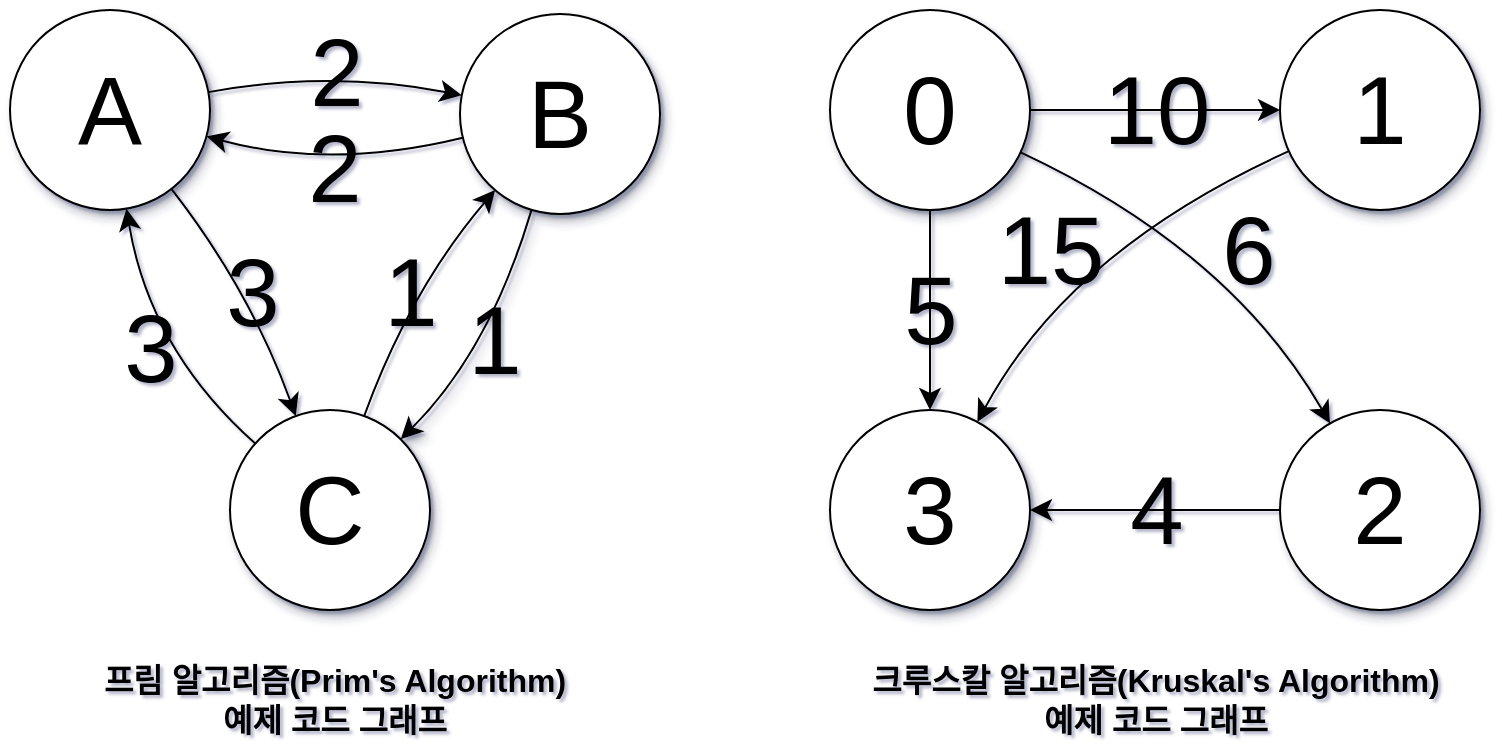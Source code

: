 <mxfile version="22.1.21" type="github">
  <diagram name="페이지-1" id="e2dnb9RbU7cHZ2Tvxpx3">
    <mxGraphModel dx="472" dy="1767" grid="1" gridSize="10" guides="1" tooltips="1" connect="1" arrows="1" fold="1" page="1" pageScale="1" pageWidth="1169" pageHeight="827" background="none" math="1" shadow="1">
      <root>
        <mxCell id="0" />
        <mxCell id="1" parent="0" />
        <mxCell id="pIZfQHpA2MAFJUIc0TaR-1" value="프림 알고리즘(Prim&#39;s Algorithm)&lt;br&gt;예제 코드 그래프" style="text;html=1;strokeColor=none;fillColor=none;align=center;verticalAlign=middle;whiteSpace=wrap;rounded=0;fontSize=16;fontStyle=1" vertex="1" parent="1">
          <mxGeometry x="71.25" y="-470" width="242.5" height="30" as="geometry" />
        </mxCell>
        <mxCell id="pIZfQHpA2MAFJUIc0TaR-2" value="" style="group" vertex="1" connectable="0" parent="1">
          <mxGeometry x="30" y="-800" width="325" height="300" as="geometry" />
        </mxCell>
        <mxCell id="RmN-pXjXn13laRJ7N7Ob-1" value="A" style="ellipse;whiteSpace=wrap;html=1;fontSize=48;labelBackgroundColor=none;shadow=1;" parent="pIZfQHpA2MAFJUIc0TaR-2" vertex="1">
          <mxGeometry width="100" height="100" as="geometry" />
        </mxCell>
        <mxCell id="RmN-pXjXn13laRJ7N7Ob-13" value="2" style="edgeStyle=none;curved=1;rounded=0;orthogonalLoop=1;jettySize=auto;html=1;fontSize=48;startSize=8;endSize=8;labelBackgroundColor=none;" parent="pIZfQHpA2MAFJUIc0TaR-2" source="RmN-pXjXn13laRJ7N7Ob-2" target="RmN-pXjXn13laRJ7N7Ob-1" edge="1">
          <mxGeometry relative="1" as="geometry">
            <Array as="points">
              <mxPoint x="160" y="80" />
            </Array>
          </mxGeometry>
        </mxCell>
        <mxCell id="RmN-pXjXn13laRJ7N7Ob-2" value="B" style="ellipse;whiteSpace=wrap;html=1;fontSize=48;labelBackgroundColor=none;shadow=1;" parent="pIZfQHpA2MAFJUIc0TaR-2" vertex="1">
          <mxGeometry x="225" y="2" width="100" height="100" as="geometry" />
        </mxCell>
        <mxCell id="RmN-pXjXn13laRJ7N7Ob-12" value="2" style="edgeStyle=none;curved=1;rounded=0;orthogonalLoop=1;jettySize=auto;html=1;fontSize=48;startSize=8;endSize=8;labelBackgroundColor=none;" parent="pIZfQHpA2MAFJUIc0TaR-2" source="RmN-pXjXn13laRJ7N7Ob-1" target="RmN-pXjXn13laRJ7N7Ob-2" edge="1">
          <mxGeometry relative="1" as="geometry">
            <Array as="points">
              <mxPoint x="160" y="30" />
            </Array>
          </mxGeometry>
        </mxCell>
        <mxCell id="RmN-pXjXn13laRJ7N7Ob-10" value="3" style="edgeStyle=none;curved=1;rounded=0;orthogonalLoop=1;jettySize=auto;html=1;fontSize=48;startSize=8;endSize=8;labelBackgroundColor=none;" parent="pIZfQHpA2MAFJUIc0TaR-2" source="RmN-pXjXn13laRJ7N7Ob-5" target="RmN-pXjXn13laRJ7N7Ob-1" edge="1">
          <mxGeometry relative="1" as="geometry">
            <Array as="points">
              <mxPoint x="70" y="170" />
            </Array>
          </mxGeometry>
        </mxCell>
        <mxCell id="RmN-pXjXn13laRJ7N7Ob-11" value="1" style="edgeStyle=none;curved=1;rounded=0;orthogonalLoop=1;jettySize=auto;html=1;fontSize=48;startSize=8;endSize=8;labelBackgroundColor=none;" parent="pIZfQHpA2MAFJUIc0TaR-2" source="RmN-pXjXn13laRJ7N7Ob-5" target="RmN-pXjXn13laRJ7N7Ob-2" edge="1">
          <mxGeometry relative="1" as="geometry">
            <Array as="points">
              <mxPoint x="200" y="140" />
            </Array>
          </mxGeometry>
        </mxCell>
        <mxCell id="RmN-pXjXn13laRJ7N7Ob-5" value="C" style="ellipse;whiteSpace=wrap;html=1;fontSize=48;labelBackgroundColor=none;shadow=1;" parent="pIZfQHpA2MAFJUIc0TaR-2" vertex="1">
          <mxGeometry x="110" y="200" width="100" height="100" as="geometry" />
        </mxCell>
        <mxCell id="RmN-pXjXn13laRJ7N7Ob-9" value="3" style="edgeStyle=none;curved=1;rounded=0;orthogonalLoop=1;jettySize=auto;html=1;fontSize=48;startSize=8;endSize=8;labelBackgroundColor=none;" parent="pIZfQHpA2MAFJUIc0TaR-2" source="RmN-pXjXn13laRJ7N7Ob-1" target="RmN-pXjXn13laRJ7N7Ob-5" edge="1">
          <mxGeometry relative="1" as="geometry">
            <Array as="points">
              <mxPoint x="120" y="140" />
            </Array>
          </mxGeometry>
        </mxCell>
        <mxCell id="RmN-pXjXn13laRJ7N7Ob-6" value="1" style="edgeStyle=none;curved=1;rounded=0;orthogonalLoop=1;jettySize=auto;html=1;fontSize=48;startSize=8;endSize=8;labelBackgroundColor=none;shadow=1;" parent="pIZfQHpA2MAFJUIc0TaR-2" source="RmN-pXjXn13laRJ7N7Ob-2" target="RmN-pXjXn13laRJ7N7Ob-5" edge="1">
          <mxGeometry x="-0.008" relative="1" as="geometry">
            <mxPoint x="90" y="160" as="sourcePoint" />
            <mxPoint x="215" y="161" as="targetPoint" />
            <Array as="points">
              <mxPoint x="240" y="170" />
            </Array>
            <mxPoint as="offset" />
          </mxGeometry>
        </mxCell>
        <mxCell id="pIZfQHpA2MAFJUIc0TaR-13" value="크루스칼 알고리즘(Kruskal&#39;s Algorithm)&lt;br&gt;예제 코드 그래프" style="text;html=1;strokeColor=none;fillColor=none;align=center;verticalAlign=middle;whiteSpace=wrap;rounded=0;fontSize=16;fontStyle=1" vertex="1" parent="1">
          <mxGeometry x="450.63" y="-470" width="303.75" height="30" as="geometry" />
        </mxCell>
        <mxCell id="pIZfQHpA2MAFJUIc0TaR-17" value="10" style="edgeStyle=none;curved=1;rounded=0;orthogonalLoop=1;jettySize=auto;html=1;fontSize=48;startSize=8;endSize=8;labelBackgroundColor=none;fontColor=default;" edge="1" parent="1" source="pIZfQHpA2MAFJUIc0TaR-4" target="pIZfQHpA2MAFJUIc0TaR-6">
          <mxGeometry x="0.008" relative="1" as="geometry">
            <mxPoint as="offset" />
          </mxGeometry>
        </mxCell>
        <mxCell id="pIZfQHpA2MAFJUIc0TaR-18" value="6" style="edgeStyle=none;curved=1;rounded=0;orthogonalLoop=1;jettySize=auto;html=1;fontSize=48;startSize=8;endSize=8;labelBackgroundColor=none;fontColor=default;" edge="1" parent="1" source="pIZfQHpA2MAFJUIc0TaR-4" target="pIZfQHpA2MAFJUIc0TaR-14">
          <mxGeometry x="0.118" y="9" relative="1" as="geometry">
            <Array as="points">
              <mxPoint x="640" y="-680" />
            </Array>
            <mxPoint x="-1" as="offset" />
          </mxGeometry>
        </mxCell>
        <mxCell id="pIZfQHpA2MAFJUIc0TaR-19" value="5" style="edgeStyle=none;curved=1;rounded=0;orthogonalLoop=1;jettySize=auto;html=1;fontSize=48;startSize=8;endSize=8;labelBackgroundColor=none;fontColor=default;" edge="1" parent="1" source="pIZfQHpA2MAFJUIc0TaR-4" target="pIZfQHpA2MAFJUIc0TaR-10">
          <mxGeometry relative="1" as="geometry" />
        </mxCell>
        <mxCell id="pIZfQHpA2MAFJUIc0TaR-4" value="0" style="ellipse;whiteSpace=wrap;html=1;fontSize=48;labelBackgroundColor=none;shadow=1;" vertex="1" parent="1">
          <mxGeometry x="440" y="-800" width="100" height="100" as="geometry" />
        </mxCell>
        <mxCell id="pIZfQHpA2MAFJUIc0TaR-20" value="15" style="edgeStyle=none;curved=1;rounded=0;orthogonalLoop=1;jettySize=auto;html=1;fontSize=48;startSize=8;endSize=8;labelBackgroundColor=none;fontColor=default;" edge="1" parent="1" source="pIZfQHpA2MAFJUIc0TaR-6" target="pIZfQHpA2MAFJUIc0TaR-10">
          <mxGeometry x="0.147" y="-9" relative="1" as="geometry">
            <Array as="points">
              <mxPoint x="560" y="-680" />
            </Array>
            <mxPoint as="offset" />
          </mxGeometry>
        </mxCell>
        <mxCell id="pIZfQHpA2MAFJUIc0TaR-6" value="1" style="ellipse;whiteSpace=wrap;html=1;fontSize=48;labelBackgroundColor=none;shadow=1;" vertex="1" parent="1">
          <mxGeometry x="665" y="-800" width="100" height="100" as="geometry" />
        </mxCell>
        <mxCell id="pIZfQHpA2MAFJUIc0TaR-10" value="3" style="ellipse;whiteSpace=wrap;html=1;fontSize=48;labelBackgroundColor=none;shadow=1;" vertex="1" parent="1">
          <mxGeometry x="440" y="-600" width="100" height="100" as="geometry" />
        </mxCell>
        <mxCell id="pIZfQHpA2MAFJUIc0TaR-21" value="4" style="edgeStyle=none;curved=1;rounded=0;orthogonalLoop=1;jettySize=auto;html=1;fontSize=48;startSize=8;endSize=8;labelBackgroundColor=none;fontColor=default;" edge="1" parent="1" source="pIZfQHpA2MAFJUIc0TaR-14" target="pIZfQHpA2MAFJUIc0TaR-10">
          <mxGeometry relative="1" as="geometry" />
        </mxCell>
        <mxCell id="pIZfQHpA2MAFJUIc0TaR-14" value="2" style="ellipse;whiteSpace=wrap;html=1;fontSize=48;labelBackgroundColor=none;shadow=1;" vertex="1" parent="1">
          <mxGeometry x="665" y="-600" width="100" height="100" as="geometry" />
        </mxCell>
      </root>
    </mxGraphModel>
  </diagram>
</mxfile>
